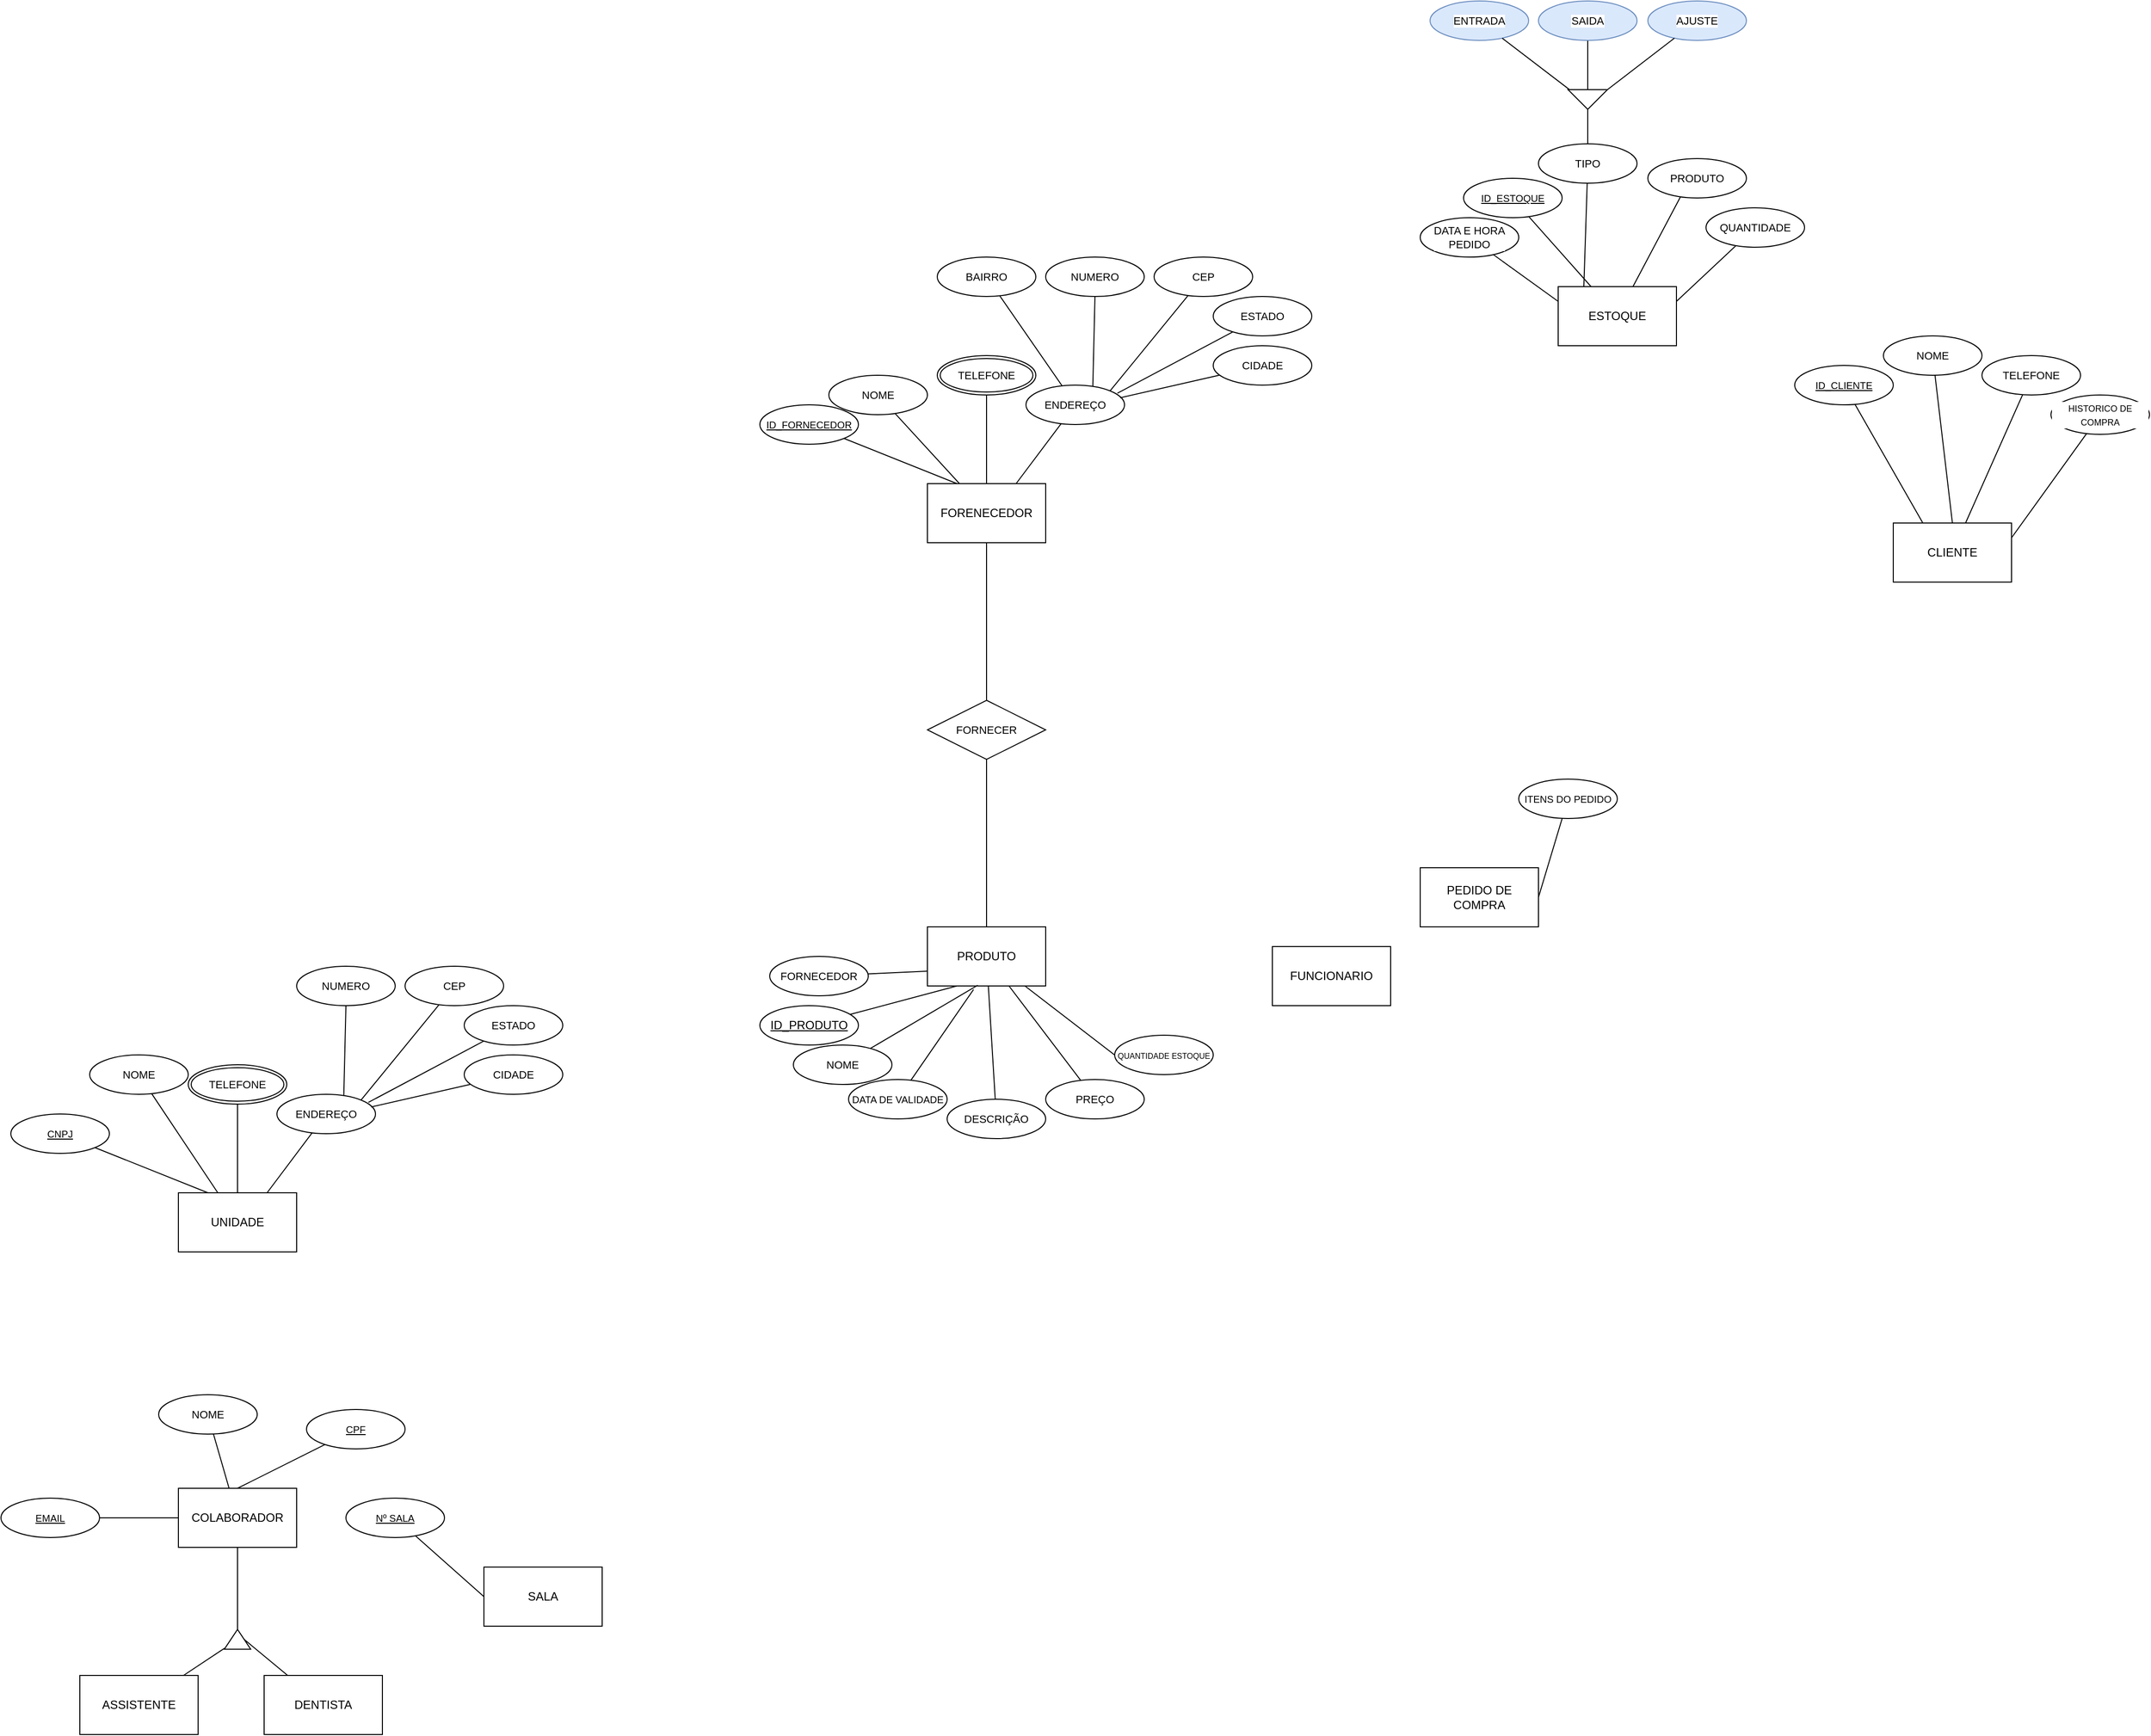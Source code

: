 <mxfile version="24.4.0" type="github">
  <diagram name="Página-1" id="sjnM--gIX61gZ9Nr2OTS">
    <mxGraphModel dx="4121" dy="2847" grid="1" gridSize="10" guides="1" tooltips="1" connect="1" arrows="1" fold="1" page="1" pageScale="1" pageWidth="827" pageHeight="1169" math="0" shadow="0">
      <root>
        <mxCell id="0" />
        <mxCell id="1" parent="0" />
        <mxCell id="F1vruIVf_fd0uhkr9uQT-68" style="edgeStyle=none;rounded=0;orthogonalLoop=1;jettySize=auto;html=1;entryX=0.5;entryY=1;entryDx=0;entryDy=0;strokeColor=default;align=center;verticalAlign=middle;fontFamily=Helvetica;fontSize=11;fontColor=default;labelBackgroundColor=default;endArrow=none;endFill=0;" edge="1" parent="1" source="8owuQO46JdRlv9yFXmdw-3" target="F1vruIVf_fd0uhkr9uQT-67">
          <mxGeometry relative="1" as="geometry" />
        </mxCell>
        <mxCell id="8owuQO46JdRlv9yFXmdw-2" value="FUNCIONARIO" style="rounded=0;whiteSpace=wrap;html=1;" parent="1" vertex="1">
          <mxGeometry x="490" y="130" width="120" height="60" as="geometry" />
        </mxCell>
        <mxCell id="8owuQO46JdRlv9yFXmdw-3" value="PRODUTO" style="rounded=0;whiteSpace=wrap;html=1;direction=east;" parent="1" vertex="1">
          <mxGeometry x="140" y="110" width="120" height="60" as="geometry" />
        </mxCell>
        <mxCell id="8owuQO46JdRlv9yFXmdw-4" value="FORENECEDOR" style="rounded=0;whiteSpace=wrap;html=1;" parent="1" vertex="1">
          <mxGeometry x="140" y="-340" width="120" height="60" as="geometry" />
        </mxCell>
        <mxCell id="8owuQO46JdRlv9yFXmdw-5" value="PEDIDO DE COMPRA" style="rounded=0;whiteSpace=wrap;html=1;" parent="1" vertex="1">
          <mxGeometry x="640" y="50" width="120" height="60" as="geometry" />
        </mxCell>
        <mxCell id="8owuQO46JdRlv9yFXmdw-6" value="CLIENTE" style="rounded=0;whiteSpace=wrap;html=1;" parent="1" vertex="1">
          <mxGeometry x="1120" y="-300" width="120" height="60" as="geometry" />
        </mxCell>
        <mxCell id="F1vruIVf_fd0uhkr9uQT-33" style="edgeStyle=none;rounded=0;orthogonalLoop=1;jettySize=auto;html=1;strokeColor=default;align=center;verticalAlign=middle;fontFamily=Helvetica;fontSize=11;fontColor=default;labelBackgroundColor=default;endArrow=none;endFill=0;entryX=0.659;entryY=0.963;entryDx=0;entryDy=0;entryPerimeter=0;" edge="1" parent="1" source="8owuQO46JdRlv9yFXmdw-7" target="F1vruIVf_fd0uhkr9uQT-34">
          <mxGeometry relative="1" as="geometry">
            <mxPoint x="680" y="-670" as="targetPoint" />
          </mxGeometry>
        </mxCell>
        <mxCell id="F1vruIVf_fd0uhkr9uQT-48" style="edgeStyle=none;rounded=0;orthogonalLoop=1;jettySize=auto;html=1;strokeColor=default;align=center;verticalAlign=middle;fontFamily=Helvetica;fontSize=11;fontColor=default;labelBackgroundColor=default;endArrow=none;endFill=0;entryX=0.33;entryY=0.974;entryDx=0;entryDy=0;entryPerimeter=0;" edge="1" parent="1" source="8owuQO46JdRlv9yFXmdw-7" target="F1vruIVf_fd0uhkr9uQT-50">
          <mxGeometry relative="1" as="geometry">
            <mxPoint x="900" y="-610" as="targetPoint" />
          </mxGeometry>
        </mxCell>
        <mxCell id="8owuQO46JdRlv9yFXmdw-7" value="ESTOQUE" style="rounded=0;whiteSpace=wrap;html=1;" parent="1" vertex="1">
          <mxGeometry x="780" y="-540" width="120" height="60" as="geometry" />
        </mxCell>
        <mxCell id="8owuQO46JdRlv9yFXmdw-9" style="rounded=0;orthogonalLoop=1;jettySize=auto;html=1;endArrow=none;endFill=0;entryX=0.25;entryY=1;entryDx=0;entryDy=0;" parent="1" source="8owuQO46JdRlv9yFXmdw-8" target="8owuQO46JdRlv9yFXmdw-3" edge="1">
          <mxGeometry relative="1" as="geometry">
            <mxPoint x="170" y="370" as="targetPoint" />
          </mxGeometry>
        </mxCell>
        <mxCell id="8owuQO46JdRlv9yFXmdw-8" value="ID_PRODUTO" style="ellipse;whiteSpace=wrap;html=1;align=center;fontStyle=4;direction=east;" parent="1" vertex="1">
          <mxGeometry x="-30" y="190" width="100" height="40" as="geometry" />
        </mxCell>
        <mxCell id="8owuQO46JdRlv9yFXmdw-11" style="edgeStyle=none;rounded=0;orthogonalLoop=1;jettySize=auto;html=1;strokeColor=default;align=center;verticalAlign=middle;fontFamily=Helvetica;fontSize=11;fontColor=default;labelBackgroundColor=default;endArrow=none;endFill=0;entryX=0.425;entryY=0.989;entryDx=0;entryDy=0;entryPerimeter=0;" parent="1" source="8owuQO46JdRlv9yFXmdw-10" target="8owuQO46JdRlv9yFXmdw-3" edge="1">
          <mxGeometry relative="1" as="geometry">
            <mxPoint x="190.04" y="370" as="targetPoint" />
          </mxGeometry>
        </mxCell>
        <mxCell id="8owuQO46JdRlv9yFXmdw-10" value="NOME" style="ellipse;whiteSpace=wrap;html=1;align=center;fontFamily=Helvetica;fontSize=11;fontColor=default;labelBackgroundColor=default;direction=east;" parent="1" vertex="1">
          <mxGeometry x="4" y="230" width="100" height="40" as="geometry" />
        </mxCell>
        <mxCell id="8owuQO46JdRlv9yFXmdw-13" style="edgeStyle=none;rounded=0;orthogonalLoop=1;jettySize=auto;html=1;strokeColor=default;align=center;verticalAlign=middle;fontFamily=Helvetica;fontSize=11;fontColor=default;labelBackgroundColor=default;endArrow=none;endFill=0;" parent="1" source="8owuQO46JdRlv9yFXmdw-12" target="8owuQO46JdRlv9yFXmdw-3" edge="1">
          <mxGeometry relative="1" as="geometry">
            <mxPoint x="207.5" y="370" as="targetPoint" />
          </mxGeometry>
        </mxCell>
        <mxCell id="8owuQO46JdRlv9yFXmdw-12" value="DESCRIÇÃO" style="ellipse;whiteSpace=wrap;html=1;align=center;fontFamily=Helvetica;fontSize=11;fontColor=default;labelBackgroundColor=default;direction=east;" parent="1" vertex="1">
          <mxGeometry x="160" y="285" width="100" height="40" as="geometry" />
        </mxCell>
        <mxCell id="8owuQO46JdRlv9yFXmdw-16" style="edgeStyle=none;rounded=0;orthogonalLoop=1;jettySize=auto;html=1;strokeColor=default;align=center;verticalAlign=middle;fontFamily=Helvetica;fontSize=11;fontColor=default;labelBackgroundColor=default;endArrow=none;endFill=0;" parent="1" source="8owuQO46JdRlv9yFXmdw-14" target="8owuQO46JdRlv9yFXmdw-3" edge="1">
          <mxGeometry relative="1" as="geometry">
            <mxPoint x="227.692" y="370" as="targetPoint" />
          </mxGeometry>
        </mxCell>
        <mxCell id="8owuQO46JdRlv9yFXmdw-14" value="PREÇO" style="ellipse;whiteSpace=wrap;html=1;align=center;fontFamily=Helvetica;fontSize=11;fontColor=default;labelBackgroundColor=default;direction=east;" parent="1" vertex="1">
          <mxGeometry x="260" y="265" width="100" height="40" as="geometry" />
        </mxCell>
        <mxCell id="8owuQO46JdRlv9yFXmdw-17" style="edgeStyle=none;rounded=0;orthogonalLoop=1;jettySize=auto;html=1;strokeColor=default;align=center;verticalAlign=middle;fontFamily=Helvetica;fontSize=11;fontColor=default;labelBackgroundColor=default;endArrow=none;endFill=0;exitX=0.187;exitY=0.864;exitDx=0;exitDy=0;exitPerimeter=0;" parent="1" source="8owuQO46JdRlv9yFXmdw-19" target="8owuQO46JdRlv9yFXmdw-3" edge="1">
          <mxGeometry relative="1" as="geometry">
            <mxPoint x="364.645" y="304.142" as="sourcePoint" />
            <mxPoint x="247.203" y="370" as="targetPoint" />
          </mxGeometry>
        </mxCell>
        <mxCell id="8owuQO46JdRlv9yFXmdw-19" value="&lt;font style=&quot;font-size: 8px;&quot;&gt;QUANTIDADE ESTOQUE&lt;/font&gt;" style="ellipse;whiteSpace=wrap;html=1;align=center;fontFamily=Helvetica;fontSize=11;fontColor=default;labelBackgroundColor=default;direction=east;" parent="1" vertex="1">
          <mxGeometry x="330" y="220" width="100" height="40" as="geometry" />
        </mxCell>
        <mxCell id="8owuQO46JdRlv9yFXmdw-22" style="edgeStyle=none;rounded=0;orthogonalLoop=1;jettySize=auto;html=1;strokeColor=default;align=center;verticalAlign=middle;fontFamily=Helvetica;fontSize=11;fontColor=default;labelBackgroundColor=default;endArrow=none;endFill=0;entryX=0;entryY=0.75;entryDx=0;entryDy=0;" parent="1" source="8owuQO46JdRlv9yFXmdw-21" target="8owuQO46JdRlv9yFXmdw-3" edge="1">
          <mxGeometry relative="1" as="geometry">
            <mxPoint x="147.08" y="369.88" as="targetPoint" />
          </mxGeometry>
        </mxCell>
        <mxCell id="8owuQO46JdRlv9yFXmdw-21" value="FORNECEDOR" style="ellipse;whiteSpace=wrap;html=1;align=center;fontFamily=Helvetica;fontSize=11;fontColor=default;labelBackgroundColor=default;direction=east;" parent="1" vertex="1">
          <mxGeometry x="-20" y="140" width="100" height="40" as="geometry" />
        </mxCell>
        <mxCell id="8owuQO46JdRlv9yFXmdw-24" style="edgeStyle=none;rounded=0;orthogonalLoop=1;jettySize=auto;html=1;strokeColor=default;align=center;verticalAlign=middle;fontFamily=Helvetica;fontSize=11;fontColor=default;labelBackgroundColor=default;endArrow=none;endFill=0;entryX=0.39;entryY=1.06;entryDx=0;entryDy=0;entryPerimeter=0;" parent="1" source="8owuQO46JdRlv9yFXmdw-23" target="8owuQO46JdRlv9yFXmdw-3" edge="1">
          <mxGeometry relative="1" as="geometry">
            <mxPoint x="200" y="170" as="targetPoint" />
          </mxGeometry>
        </mxCell>
        <mxCell id="8owuQO46JdRlv9yFXmdw-23" value="&lt;font style=&quot;font-size: 10px;&quot;&gt;DATA DE VALIDADE&lt;/font&gt;" style="ellipse;whiteSpace=wrap;html=1;align=center;fontFamily=Helvetica;fontSize=11;fontColor=default;labelBackgroundColor=default;direction=east;" parent="1" vertex="1">
          <mxGeometry x="60" y="265" width="100" height="40" as="geometry" />
        </mxCell>
        <mxCell id="8owuQO46JdRlv9yFXmdw-26" style="edgeStyle=none;rounded=0;orthogonalLoop=1;jettySize=auto;html=1;entryX=0.25;entryY=0;entryDx=0;entryDy=0;strokeColor=default;align=center;verticalAlign=middle;fontFamily=Helvetica;fontSize=11;fontColor=default;labelBackgroundColor=default;endArrow=none;endFill=0;" parent="1" source="8owuQO46JdRlv9yFXmdw-25" target="8owuQO46JdRlv9yFXmdw-4" edge="1">
          <mxGeometry relative="1" as="geometry" />
        </mxCell>
        <mxCell id="8owuQO46JdRlv9yFXmdw-25" value="&lt;font style=&quot;font-size: 10px;&quot;&gt;ID_FORNECEDOR&lt;/font&gt;" style="ellipse;whiteSpace=wrap;html=1;align=center;fontStyle=4;" parent="1" vertex="1">
          <mxGeometry x="-30" y="-420" width="100" height="40" as="geometry" />
        </mxCell>
        <mxCell id="8owuQO46JdRlv9yFXmdw-29" style="edgeStyle=none;rounded=0;orthogonalLoop=1;jettySize=auto;html=1;strokeColor=default;align=center;verticalAlign=middle;fontFamily=Helvetica;fontSize=11;fontColor=default;labelBackgroundColor=default;endArrow=none;endFill=0;" parent="1" source="8owuQO46JdRlv9yFXmdw-27" target="8owuQO46JdRlv9yFXmdw-4" edge="1">
          <mxGeometry relative="1" as="geometry" />
        </mxCell>
        <mxCell id="8owuQO46JdRlv9yFXmdw-27" value="NOME" style="ellipse;whiteSpace=wrap;html=1;align=center;fontFamily=Helvetica;fontSize=11;fontColor=default;labelBackgroundColor=default;" parent="1" vertex="1">
          <mxGeometry x="40" y="-450" width="100" height="40" as="geometry" />
        </mxCell>
        <mxCell id="8owuQO46JdRlv9yFXmdw-30" style="edgeStyle=none;rounded=0;orthogonalLoop=1;jettySize=auto;html=1;strokeColor=default;align=center;verticalAlign=middle;fontFamily=Helvetica;fontSize=11;fontColor=default;labelBackgroundColor=default;endArrow=none;endFill=0;" parent="1" source="8owuQO46JdRlv9yFXmdw-28" target="8owuQO46JdRlv9yFXmdw-4" edge="1">
          <mxGeometry relative="1" as="geometry" />
        </mxCell>
        <mxCell id="8owuQO46JdRlv9yFXmdw-28" value="TELEFONE" style="ellipse;shape=doubleEllipse;margin=3;whiteSpace=wrap;html=1;align=center;fontFamily=Helvetica;fontSize=11;fontColor=default;labelBackgroundColor=default;" parent="1" vertex="1">
          <mxGeometry x="150" y="-470" width="100" height="40" as="geometry" />
        </mxCell>
        <mxCell id="8owuQO46JdRlv9yFXmdw-32" style="edgeStyle=none;rounded=0;orthogonalLoop=1;jettySize=auto;html=1;entryX=0.75;entryY=0;entryDx=0;entryDy=0;strokeColor=default;align=center;verticalAlign=middle;fontFamily=Helvetica;fontSize=11;fontColor=default;labelBackgroundColor=default;endArrow=none;endFill=0;" parent="1" source="8owuQO46JdRlv9yFXmdw-31" target="8owuQO46JdRlv9yFXmdw-4" edge="1">
          <mxGeometry relative="1" as="geometry" />
        </mxCell>
        <mxCell id="8owuQO46JdRlv9yFXmdw-33" style="edgeStyle=none;rounded=0;orthogonalLoop=1;jettySize=auto;html=1;strokeColor=default;align=center;verticalAlign=middle;fontFamily=Helvetica;fontSize=11;fontColor=default;labelBackgroundColor=default;endArrow=none;endFill=0;entryX=0.5;entryY=1;entryDx=0;entryDy=0;exitX=0.678;exitY=0.066;exitDx=0;exitDy=0;exitPerimeter=0;" parent="1" source="8owuQO46JdRlv9yFXmdw-31" target="8owuQO46JdRlv9yFXmdw-34" edge="1">
          <mxGeometry relative="1" as="geometry">
            <mxPoint x="310" y="-520" as="targetPoint" />
          </mxGeometry>
        </mxCell>
        <mxCell id="8owuQO46JdRlv9yFXmdw-31" value="ENDEREÇO" style="ellipse;whiteSpace=wrap;html=1;align=center;fontFamily=Helvetica;fontSize=11;fontColor=default;labelBackgroundColor=default;" parent="1" vertex="1">
          <mxGeometry x="240" y="-440" width="100" height="40" as="geometry" />
        </mxCell>
        <mxCell id="8owuQO46JdRlv9yFXmdw-34" value="NUMERO" style="ellipse;whiteSpace=wrap;html=1;align=center;fontFamily=Helvetica;fontSize=11;fontColor=default;labelBackgroundColor=default;" parent="1" vertex="1">
          <mxGeometry x="260" y="-570" width="100" height="40" as="geometry" />
        </mxCell>
        <mxCell id="8owuQO46JdRlv9yFXmdw-36" style="edgeStyle=none;rounded=0;orthogonalLoop=1;jettySize=auto;html=1;entryX=1;entryY=0;entryDx=0;entryDy=0;strokeColor=default;align=center;verticalAlign=middle;fontFamily=Helvetica;fontSize=11;fontColor=default;labelBackgroundColor=default;endArrow=none;endFill=0;" parent="1" source="8owuQO46JdRlv9yFXmdw-35" target="8owuQO46JdRlv9yFXmdw-31" edge="1">
          <mxGeometry relative="1" as="geometry" />
        </mxCell>
        <mxCell id="8owuQO46JdRlv9yFXmdw-35" value="CEP" style="ellipse;whiteSpace=wrap;html=1;align=center;fontFamily=Helvetica;fontSize=11;fontColor=default;labelBackgroundColor=default;" parent="1" vertex="1">
          <mxGeometry x="370" y="-570" width="100" height="40" as="geometry" />
        </mxCell>
        <mxCell id="8owuQO46JdRlv9yFXmdw-37" value="ESTADO" style="ellipse;whiteSpace=wrap;html=1;align=center;fontFamily=Helvetica;fontSize=11;fontColor=default;labelBackgroundColor=default;" parent="1" vertex="1">
          <mxGeometry x="430" y="-530" width="100" height="40" as="geometry" />
        </mxCell>
        <mxCell id="8owuQO46JdRlv9yFXmdw-38" value="CIDADE" style="ellipse;whiteSpace=wrap;html=1;align=center;fontFamily=Helvetica;fontSize=11;fontColor=default;labelBackgroundColor=default;" parent="1" vertex="1">
          <mxGeometry x="430" y="-480" width="100" height="40" as="geometry" />
        </mxCell>
        <mxCell id="8owuQO46JdRlv9yFXmdw-39" style="edgeStyle=none;rounded=0;orthogonalLoop=1;jettySize=auto;html=1;entryX=0.956;entryY=0.321;entryDx=0;entryDy=0;entryPerimeter=0;strokeColor=default;align=center;verticalAlign=middle;fontFamily=Helvetica;fontSize=11;fontColor=default;labelBackgroundColor=default;endArrow=none;endFill=0;" parent="1" source="8owuQO46JdRlv9yFXmdw-38" target="8owuQO46JdRlv9yFXmdw-31" edge="1">
          <mxGeometry relative="1" as="geometry" />
        </mxCell>
        <mxCell id="8owuQO46JdRlv9yFXmdw-40" style="edgeStyle=none;rounded=0;orthogonalLoop=1;jettySize=auto;html=1;entryX=0.928;entryY=0.205;entryDx=0;entryDy=0;entryPerimeter=0;strokeColor=default;align=center;verticalAlign=middle;fontFamily=Helvetica;fontSize=11;fontColor=default;labelBackgroundColor=default;endArrow=none;endFill=0;" parent="1" source="8owuQO46JdRlv9yFXmdw-37" target="8owuQO46JdRlv9yFXmdw-31" edge="1">
          <mxGeometry relative="1" as="geometry" />
        </mxCell>
        <mxCell id="F1vruIVf_fd0uhkr9uQT-72" style="edgeStyle=none;rounded=0;orthogonalLoop=1;jettySize=auto;html=1;strokeColor=default;align=center;verticalAlign=middle;fontFamily=Helvetica;fontSize=11;fontColor=default;labelBackgroundColor=default;endArrow=none;endFill=0;" edge="1" parent="1" source="8owuQO46JdRlv9yFXmdw-41" target="8owuQO46JdRlv9yFXmdw-31">
          <mxGeometry relative="1" as="geometry" />
        </mxCell>
        <mxCell id="8owuQO46JdRlv9yFXmdw-41" value="BAIRRO" style="ellipse;whiteSpace=wrap;html=1;align=center;fontFamily=Helvetica;fontSize=11;fontColor=default;labelBackgroundColor=default;" parent="1" vertex="1">
          <mxGeometry x="150" y="-570" width="100" height="40" as="geometry" />
        </mxCell>
        <mxCell id="3QUPYxiof6qL5VCBH--U-45" style="edgeStyle=none;rounded=0;orthogonalLoop=1;jettySize=auto;html=1;entryX=1;entryY=0.5;entryDx=0;entryDy=0;strokeColor=default;align=center;verticalAlign=middle;fontFamily=Helvetica;fontSize=11;fontColor=default;labelBackgroundColor=default;endArrow=none;endFill=0;" edge="1" parent="1" source="stdZAMXeohNEDubxUgeH-2" target="3QUPYxiof6qL5VCBH--U-41">
          <mxGeometry relative="1" as="geometry" />
        </mxCell>
        <mxCell id="stdZAMXeohNEDubxUgeH-2" value="COLABORADOR" style="rounded=0;whiteSpace=wrap;html=1;" vertex="1" parent="1">
          <mxGeometry x="-620" y="680" width="120" height="60" as="geometry" />
        </mxCell>
        <mxCell id="stdZAMXeohNEDubxUgeH-3" value="SALA" style="rounded=0;whiteSpace=wrap;html=1;" vertex="1" parent="1">
          <mxGeometry x="-310" y="760" width="120" height="60" as="geometry" />
        </mxCell>
        <mxCell id="3QUPYxiof6qL5VCBH--U-23" value="UNIDADE" style="rounded=0;whiteSpace=wrap;html=1;" vertex="1" parent="1">
          <mxGeometry x="-620" y="380" width="120" height="60" as="geometry" />
        </mxCell>
        <mxCell id="3QUPYxiof6qL5VCBH--U-24" style="edgeStyle=none;rounded=0;orthogonalLoop=1;jettySize=auto;html=1;entryX=0.25;entryY=0;entryDx=0;entryDy=0;strokeColor=default;align=center;verticalAlign=middle;fontFamily=Helvetica;fontSize=11;fontColor=default;labelBackgroundColor=default;endArrow=none;endFill=0;" edge="1" parent="1" source="3QUPYxiof6qL5VCBH--U-25" target="3QUPYxiof6qL5VCBH--U-23">
          <mxGeometry relative="1" as="geometry" />
        </mxCell>
        <mxCell id="3QUPYxiof6qL5VCBH--U-25" value="&lt;span style=&quot;font-size: 10px;&quot;&gt;CNPJ&lt;/span&gt;" style="ellipse;whiteSpace=wrap;html=1;align=center;fontStyle=4;" vertex="1" parent="1">
          <mxGeometry x="-790" y="300" width="100" height="40" as="geometry" />
        </mxCell>
        <mxCell id="3QUPYxiof6qL5VCBH--U-26" style="edgeStyle=none;rounded=0;orthogonalLoop=1;jettySize=auto;html=1;strokeColor=default;align=center;verticalAlign=middle;fontFamily=Helvetica;fontSize=11;fontColor=default;labelBackgroundColor=default;endArrow=none;endFill=0;" edge="1" parent="1" source="3QUPYxiof6qL5VCBH--U-27" target="3QUPYxiof6qL5VCBH--U-23">
          <mxGeometry relative="1" as="geometry" />
        </mxCell>
        <mxCell id="3QUPYxiof6qL5VCBH--U-27" value="NOME" style="ellipse;whiteSpace=wrap;html=1;align=center;fontFamily=Helvetica;fontSize=11;fontColor=default;labelBackgroundColor=default;" vertex="1" parent="1">
          <mxGeometry x="-710" y="240" width="100" height="40" as="geometry" />
        </mxCell>
        <mxCell id="3QUPYxiof6qL5VCBH--U-28" style="edgeStyle=none;rounded=0;orthogonalLoop=1;jettySize=auto;html=1;strokeColor=default;align=center;verticalAlign=middle;fontFamily=Helvetica;fontSize=11;fontColor=default;labelBackgroundColor=default;endArrow=none;endFill=0;" edge="1" parent="1" source="3QUPYxiof6qL5VCBH--U-29" target="3QUPYxiof6qL5VCBH--U-23">
          <mxGeometry relative="1" as="geometry" />
        </mxCell>
        <mxCell id="3QUPYxiof6qL5VCBH--U-29" value="TELEFONE" style="ellipse;shape=doubleEllipse;margin=3;whiteSpace=wrap;html=1;align=center;fontFamily=Helvetica;fontSize=11;fontColor=default;labelBackgroundColor=default;" vertex="1" parent="1">
          <mxGeometry x="-610" y="250" width="100" height="40" as="geometry" />
        </mxCell>
        <mxCell id="3QUPYxiof6qL5VCBH--U-30" style="edgeStyle=none;rounded=0;orthogonalLoop=1;jettySize=auto;html=1;entryX=0.75;entryY=0;entryDx=0;entryDy=0;strokeColor=default;align=center;verticalAlign=middle;fontFamily=Helvetica;fontSize=11;fontColor=default;labelBackgroundColor=default;endArrow=none;endFill=0;" edge="1" parent="1" source="3QUPYxiof6qL5VCBH--U-32" target="3QUPYxiof6qL5VCBH--U-23">
          <mxGeometry relative="1" as="geometry" />
        </mxCell>
        <mxCell id="3QUPYxiof6qL5VCBH--U-31" style="edgeStyle=none;rounded=0;orthogonalLoop=1;jettySize=auto;html=1;strokeColor=default;align=center;verticalAlign=middle;fontFamily=Helvetica;fontSize=11;fontColor=default;labelBackgroundColor=default;endArrow=none;endFill=0;entryX=0.5;entryY=1;entryDx=0;entryDy=0;exitX=0.678;exitY=0.066;exitDx=0;exitDy=0;exitPerimeter=0;" edge="1" parent="1" source="3QUPYxiof6qL5VCBH--U-32" target="3QUPYxiof6qL5VCBH--U-33">
          <mxGeometry relative="1" as="geometry">
            <mxPoint x="-450" y="200" as="targetPoint" />
          </mxGeometry>
        </mxCell>
        <mxCell id="3QUPYxiof6qL5VCBH--U-32" value="ENDEREÇO" style="ellipse;whiteSpace=wrap;html=1;align=center;fontFamily=Helvetica;fontSize=11;fontColor=default;labelBackgroundColor=default;" vertex="1" parent="1">
          <mxGeometry x="-520" y="280" width="100" height="40" as="geometry" />
        </mxCell>
        <mxCell id="3QUPYxiof6qL5VCBH--U-33" value="NUMERO" style="ellipse;whiteSpace=wrap;html=1;align=center;fontFamily=Helvetica;fontSize=11;fontColor=default;labelBackgroundColor=default;" vertex="1" parent="1">
          <mxGeometry x="-500" y="150" width="100" height="40" as="geometry" />
        </mxCell>
        <mxCell id="3QUPYxiof6qL5VCBH--U-34" style="edgeStyle=none;rounded=0;orthogonalLoop=1;jettySize=auto;html=1;entryX=1;entryY=0;entryDx=0;entryDy=0;strokeColor=default;align=center;verticalAlign=middle;fontFamily=Helvetica;fontSize=11;fontColor=default;labelBackgroundColor=default;endArrow=none;endFill=0;" edge="1" parent="1" source="3QUPYxiof6qL5VCBH--U-35" target="3QUPYxiof6qL5VCBH--U-32">
          <mxGeometry relative="1" as="geometry" />
        </mxCell>
        <mxCell id="3QUPYxiof6qL5VCBH--U-35" value="CEP" style="ellipse;whiteSpace=wrap;html=1;align=center;fontFamily=Helvetica;fontSize=11;fontColor=default;labelBackgroundColor=default;" vertex="1" parent="1">
          <mxGeometry x="-390" y="150" width="100" height="40" as="geometry" />
        </mxCell>
        <mxCell id="3QUPYxiof6qL5VCBH--U-36" value="ESTADO" style="ellipse;whiteSpace=wrap;html=1;align=center;fontFamily=Helvetica;fontSize=11;fontColor=default;labelBackgroundColor=default;" vertex="1" parent="1">
          <mxGeometry x="-330" y="190" width="100" height="40" as="geometry" />
        </mxCell>
        <mxCell id="3QUPYxiof6qL5VCBH--U-37" value="CIDADE" style="ellipse;whiteSpace=wrap;html=1;align=center;fontFamily=Helvetica;fontSize=11;fontColor=default;labelBackgroundColor=default;" vertex="1" parent="1">
          <mxGeometry x="-330" y="240" width="100" height="40" as="geometry" />
        </mxCell>
        <mxCell id="3QUPYxiof6qL5VCBH--U-38" style="edgeStyle=none;rounded=0;orthogonalLoop=1;jettySize=auto;html=1;entryX=0.956;entryY=0.321;entryDx=0;entryDy=0;entryPerimeter=0;strokeColor=default;align=center;verticalAlign=middle;fontFamily=Helvetica;fontSize=11;fontColor=default;labelBackgroundColor=default;endArrow=none;endFill=0;" edge="1" parent="1" source="3QUPYxiof6qL5VCBH--U-37" target="3QUPYxiof6qL5VCBH--U-32">
          <mxGeometry relative="1" as="geometry" />
        </mxCell>
        <mxCell id="3QUPYxiof6qL5VCBH--U-39" style="edgeStyle=none;rounded=0;orthogonalLoop=1;jettySize=auto;html=1;entryX=0.928;entryY=0.205;entryDx=0;entryDy=0;entryPerimeter=0;strokeColor=default;align=center;verticalAlign=middle;fontFamily=Helvetica;fontSize=11;fontColor=default;labelBackgroundColor=default;endArrow=none;endFill=0;" edge="1" parent="1" source="3QUPYxiof6qL5VCBH--U-36" target="3QUPYxiof6qL5VCBH--U-32">
          <mxGeometry relative="1" as="geometry" />
        </mxCell>
        <mxCell id="3QUPYxiof6qL5VCBH--U-41" value="" style="triangle;whiteSpace=wrap;html=1;fontFamily=Helvetica;fontSize=11;fontColor=default;labelBackgroundColor=default;rotation=-90;" vertex="1" parent="1">
          <mxGeometry x="-570" y="820" width="20" height="26.67" as="geometry" />
        </mxCell>
        <mxCell id="3QUPYxiof6qL5VCBH--U-47" style="edgeStyle=none;rounded=0;orthogonalLoop=1;jettySize=auto;html=1;entryX=0.044;entryY=0.004;entryDx=0;entryDy=0;strokeColor=default;align=center;verticalAlign=middle;fontFamily=Helvetica;fontSize=11;fontColor=default;labelBackgroundColor=default;endArrow=none;endFill=0;entryPerimeter=0;" edge="1" parent="1" source="3QUPYxiof6qL5VCBH--U-43" target="3QUPYxiof6qL5VCBH--U-41">
          <mxGeometry relative="1" as="geometry" />
        </mxCell>
        <mxCell id="3QUPYxiof6qL5VCBH--U-43" value="ASSISTENTE" style="rounded=0;whiteSpace=wrap;html=1;" vertex="1" parent="1">
          <mxGeometry x="-720" y="870" width="120" height="60" as="geometry" />
        </mxCell>
        <mxCell id="F1vruIVf_fd0uhkr9uQT-32" style="edgeStyle=none;rounded=0;orthogonalLoop=1;jettySize=auto;html=1;entryX=1;entryY=0.5;entryDx=0;entryDy=0;strokeColor=default;align=center;verticalAlign=middle;fontFamily=Helvetica;fontSize=11;fontColor=default;labelBackgroundColor=default;endArrow=none;endFill=0;" edge="1" parent="1" source="F1vruIVf_fd0uhkr9uQT-31" target="8owuQO46JdRlv9yFXmdw-5">
          <mxGeometry relative="1" as="geometry" />
        </mxCell>
        <mxCell id="3QUPYxiof6qL5VCBH--U-46" style="edgeStyle=none;rounded=0;orthogonalLoop=1;jettySize=auto;html=1;entryX=0.5;entryY=1;entryDx=0;entryDy=0;strokeColor=default;align=center;verticalAlign=middle;fontFamily=Helvetica;fontSize=11;fontColor=default;labelBackgroundColor=default;endArrow=none;endFill=0;" edge="1" parent="1" source="3QUPYxiof6qL5VCBH--U-44" target="3QUPYxiof6qL5VCBH--U-41">
          <mxGeometry relative="1" as="geometry" />
        </mxCell>
        <mxCell id="F1vruIVf_fd0uhkr9uQT-31" value="&lt;font style=&quot;font-size: 10px;&quot;&gt;ITENS DO PEDIDO&lt;/font&gt;" style="ellipse;whiteSpace=wrap;html=1;align=center;fontFamily=Helvetica;fontSize=11;fontColor=default;labelBackgroundColor=default;" vertex="1" parent="1">
          <mxGeometry x="740" y="-40" width="100" height="40" as="geometry" />
        </mxCell>
        <mxCell id="3QUPYxiof6qL5VCBH--U-44" value="DENTISTA" style="rounded=0;whiteSpace=wrap;html=1;" vertex="1" parent="1">
          <mxGeometry x="-533" y="870" width="120" height="60" as="geometry" />
        </mxCell>
        <mxCell id="F1vruIVf_fd0uhkr9uQT-34" value="&lt;font style=&quot;font-size: 10px;&quot;&gt;ID_ESTOQUE&lt;/font&gt;" style="ellipse;whiteSpace=wrap;html=1;align=center;fontStyle=4;" vertex="1" parent="1">
          <mxGeometry x="684" y="-650" width="100" height="40" as="geometry" />
        </mxCell>
        <mxCell id="3QUPYxiof6qL5VCBH--U-49" style="edgeStyle=none;rounded=0;orthogonalLoop=1;jettySize=auto;html=1;entryX=0.5;entryY=0;entryDx=0;entryDy=0;strokeColor=default;align=center;verticalAlign=middle;fontFamily=Helvetica;fontSize=11;fontColor=default;labelBackgroundColor=default;endArrow=none;endFill=0;" edge="1" parent="1" source="3QUPYxiof6qL5VCBH--U-48" target="stdZAMXeohNEDubxUgeH-2">
          <mxGeometry relative="1" as="geometry" />
        </mxCell>
        <mxCell id="F1vruIVf_fd0uhkr9uQT-36" style="edgeStyle=none;rounded=0;orthogonalLoop=1;jettySize=auto;html=1;strokeColor=default;align=center;verticalAlign=middle;fontFamily=Helvetica;fontSize=11;fontColor=default;labelBackgroundColor=default;endArrow=none;endFill=0;entryX=1;entryY=0.5;entryDx=0;entryDy=0;" edge="1" parent="1" source="F1vruIVf_fd0uhkr9uQT-37" target="F1vruIVf_fd0uhkr9uQT-38">
          <mxGeometry relative="1" as="geometry">
            <mxPoint x="810.5" y="-760" as="targetPoint" />
          </mxGeometry>
        </mxCell>
        <mxCell id="3QUPYxiof6qL5VCBH--U-48" value="&lt;span style=&quot;font-size: 10px;&quot;&gt;CPF&lt;/span&gt;" style="ellipse;whiteSpace=wrap;html=1;align=center;fontStyle=4;" vertex="1" parent="1">
          <mxGeometry x="-490" y="600" width="100" height="40" as="geometry" />
        </mxCell>
        <mxCell id="F1vruIVf_fd0uhkr9uQT-47" style="edgeStyle=none;rounded=0;orthogonalLoop=1;jettySize=auto;html=1;strokeColor=default;align=center;verticalAlign=middle;fontFamily=Helvetica;fontSize=11;fontColor=default;labelBackgroundColor=default;endArrow=none;endFill=0;entryX=0.217;entryY=-0.005;entryDx=0;entryDy=0;entryPerimeter=0;" edge="1" parent="1" source="F1vruIVf_fd0uhkr9uQT-37" target="8owuQO46JdRlv9yFXmdw-7">
          <mxGeometry relative="1" as="geometry">
            <mxPoint x="810" y="-580" as="targetPoint" />
          </mxGeometry>
        </mxCell>
        <mxCell id="3QUPYxiof6qL5VCBH--U-51" style="edgeStyle=none;rounded=0;orthogonalLoop=1;jettySize=auto;html=1;entryX=0;entryY=0.5;entryDx=0;entryDy=0;strokeColor=default;align=center;verticalAlign=middle;fontFamily=Helvetica;fontSize=11;fontColor=default;labelBackgroundColor=default;endArrow=none;endFill=0;" edge="1" parent="1" source="3QUPYxiof6qL5VCBH--U-50" target="stdZAMXeohNEDubxUgeH-2">
          <mxGeometry relative="1" as="geometry" />
        </mxCell>
        <mxCell id="F1vruIVf_fd0uhkr9uQT-37" value="TIPO" style="ellipse;whiteSpace=wrap;html=1;align=center;fontFamily=Helvetica;fontSize=11;fontColor=default;labelBackgroundColor=default;" vertex="1" parent="1">
          <mxGeometry x="760" y="-685" width="100" height="40" as="geometry" />
        </mxCell>
        <mxCell id="3QUPYxiof6qL5VCBH--U-50" value="&lt;span style=&quot;font-size: 10px;&quot;&gt;EMAIL&lt;/span&gt;" style="ellipse;whiteSpace=wrap;html=1;align=center;fontStyle=4;" vertex="1" parent="1">
          <mxGeometry x="-800" y="690" width="100" height="40" as="geometry" />
        </mxCell>
        <mxCell id="F1vruIVf_fd0uhkr9uQT-38" value="" style="triangle;whiteSpace=wrap;html=1;fontFamily=Helvetica;fontSize=11;fontColor=default;labelBackgroundColor=default;rotation=90;" vertex="1" parent="1">
          <mxGeometry x="800" y="-750" width="20" height="40" as="geometry" />
        </mxCell>
        <mxCell id="3QUPYxiof6qL5VCBH--U-53" value="NOME" style="ellipse;whiteSpace=wrap;html=1;align=center;fontFamily=Helvetica;fontSize=11;fontColor=default;labelBackgroundColor=default;" vertex="1" parent="1">
          <mxGeometry x="-640" y="585" width="100" height="40" as="geometry" />
        </mxCell>
        <mxCell id="F1vruIVf_fd0uhkr9uQT-39" value="ENTRADA" style="ellipse;whiteSpace=wrap;html=1;align=center;fontFamily=Helvetica;fontSize=11;labelBackgroundColor=default;fillColor=#dae8fc;strokeColor=#6c8ebf;" vertex="1" parent="1">
          <mxGeometry x="650" y="-830" width="100" height="40" as="geometry" />
        </mxCell>
        <mxCell id="3QUPYxiof6qL5VCBH--U-54" style="edgeStyle=none;rounded=0;orthogonalLoop=1;jettySize=auto;html=1;strokeColor=default;align=center;verticalAlign=middle;fontFamily=Helvetica;fontSize=11;fontColor=default;labelBackgroundColor=default;endArrow=none;endFill=0;" edge="1" parent="1" source="3QUPYxiof6qL5VCBH--U-53" target="stdZAMXeohNEDubxUgeH-2">
          <mxGeometry relative="1" as="geometry" />
        </mxCell>
        <mxCell id="F1vruIVf_fd0uhkr9uQT-40" style="edgeStyle=none;rounded=0;orthogonalLoop=1;jettySize=auto;html=1;entryX=0;entryY=0.5;entryDx=0;entryDy=0;strokeColor=default;align=center;verticalAlign=middle;fontFamily=Helvetica;fontSize=11;fontColor=default;labelBackgroundColor=default;endArrow=none;endFill=0;" edge="1" parent="1" source="F1vruIVf_fd0uhkr9uQT-41" target="F1vruIVf_fd0uhkr9uQT-38">
          <mxGeometry relative="1" as="geometry" />
        </mxCell>
        <mxCell id="3QUPYxiof6qL5VCBH--U-57" style="edgeStyle=none;rounded=0;orthogonalLoop=1;jettySize=auto;html=1;entryX=0;entryY=0.5;entryDx=0;entryDy=0;strokeColor=default;align=center;verticalAlign=middle;fontFamily=Helvetica;fontSize=11;fontColor=default;labelBackgroundColor=default;endArrow=none;endFill=0;" edge="1" parent="1" source="3QUPYxiof6qL5VCBH--U-56" target="stdZAMXeohNEDubxUgeH-3">
          <mxGeometry relative="1" as="geometry" />
        </mxCell>
        <mxCell id="F1vruIVf_fd0uhkr9uQT-41" value="SAIDA" style="ellipse;whiteSpace=wrap;html=1;align=center;fontFamily=Helvetica;fontSize=11;labelBackgroundColor=default;fillColor=#dae8fc;strokeColor=#6c8ebf;" vertex="1" parent="1">
          <mxGeometry x="760" y="-830" width="100" height="40" as="geometry" />
        </mxCell>
        <mxCell id="3QUPYxiof6qL5VCBH--U-56" value="&lt;span style=&quot;font-size: 10px;&quot;&gt;Nº SALA&lt;/span&gt;" style="ellipse;whiteSpace=wrap;html=1;align=center;fontStyle=4;" vertex="1" parent="1">
          <mxGeometry x="-450" y="690" width="100" height="40" as="geometry" />
        </mxCell>
        <mxCell id="F1vruIVf_fd0uhkr9uQT-42" value="AJUSTE" style="ellipse;whiteSpace=wrap;html=1;align=center;fontFamily=Helvetica;fontSize=11;labelBackgroundColor=default;fillColor=#dae8fc;strokeColor=#6c8ebf;" vertex="1" parent="1">
          <mxGeometry x="871" y="-830" width="100" height="40" as="geometry" />
        </mxCell>
        <mxCell id="F1vruIVf_fd0uhkr9uQT-43" style="edgeStyle=none;rounded=0;orthogonalLoop=1;jettySize=auto;html=1;entryX=-0.016;entryY=0.973;entryDx=0;entryDy=0;entryPerimeter=0;strokeColor=default;align=center;verticalAlign=middle;fontFamily=Helvetica;fontSize=11;fontColor=default;labelBackgroundColor=default;endArrow=none;endFill=0;" edge="1" parent="1" source="F1vruIVf_fd0uhkr9uQT-39" target="F1vruIVf_fd0uhkr9uQT-38">
          <mxGeometry relative="1" as="geometry" />
        </mxCell>
        <mxCell id="F1vruIVf_fd0uhkr9uQT-44" style="edgeStyle=none;rounded=0;orthogonalLoop=1;jettySize=auto;html=1;entryX=0;entryY=0;entryDx=0;entryDy=0;entryPerimeter=0;strokeColor=default;align=center;verticalAlign=middle;fontFamily=Helvetica;fontSize=11;fontColor=default;labelBackgroundColor=default;endArrow=none;endFill=0;" edge="1" parent="1" source="F1vruIVf_fd0uhkr9uQT-42" target="F1vruIVf_fd0uhkr9uQT-38">
          <mxGeometry relative="1" as="geometry" />
        </mxCell>
        <mxCell id="F1vruIVf_fd0uhkr9uQT-50" value="PRODUTO" style="ellipse;whiteSpace=wrap;html=1;align=center;fontFamily=Helvetica;fontSize=11;fontColor=default;labelBackgroundColor=default;" vertex="1" parent="1">
          <mxGeometry x="871" y="-670" width="100" height="40" as="geometry" />
        </mxCell>
        <mxCell id="F1vruIVf_fd0uhkr9uQT-52" style="edgeStyle=none;rounded=0;orthogonalLoop=1;jettySize=auto;html=1;entryX=1;entryY=0.25;entryDx=0;entryDy=0;strokeColor=default;align=center;verticalAlign=middle;fontFamily=Helvetica;fontSize=11;fontColor=default;labelBackgroundColor=default;endArrow=none;endFill=0;" edge="1" parent="1" source="F1vruIVf_fd0uhkr9uQT-51" target="8owuQO46JdRlv9yFXmdw-7">
          <mxGeometry relative="1" as="geometry" />
        </mxCell>
        <mxCell id="F1vruIVf_fd0uhkr9uQT-51" value="QUANTIDADE" style="ellipse;whiteSpace=wrap;html=1;align=center;fontFamily=Helvetica;fontSize=11;fontColor=default;labelBackgroundColor=default;" vertex="1" parent="1">
          <mxGeometry x="930" y="-620" width="100" height="40" as="geometry" />
        </mxCell>
        <mxCell id="F1vruIVf_fd0uhkr9uQT-56" style="edgeStyle=none;rounded=0;orthogonalLoop=1;jettySize=auto;html=1;entryX=0;entryY=0.25;entryDx=0;entryDy=0;strokeColor=default;align=center;verticalAlign=middle;fontFamily=Helvetica;fontSize=11;fontColor=default;labelBackgroundColor=default;endArrow=none;endFill=0;" edge="1" parent="1" source="F1vruIVf_fd0uhkr9uQT-55" target="8owuQO46JdRlv9yFXmdw-7">
          <mxGeometry relative="1" as="geometry" />
        </mxCell>
        <mxCell id="F1vruIVf_fd0uhkr9uQT-55" value="DATA E HORA&lt;div&gt;PEDIDO&lt;/div&gt;" style="ellipse;whiteSpace=wrap;html=1;align=center;fontFamily=Helvetica;fontSize=11;fontColor=default;labelBackgroundColor=default;" vertex="1" parent="1">
          <mxGeometry x="640" y="-610" width="100" height="40" as="geometry" />
        </mxCell>
        <mxCell id="F1vruIVf_fd0uhkr9uQT-58" style="edgeStyle=none;rounded=0;orthogonalLoop=1;jettySize=auto;html=1;entryX=0.25;entryY=0;entryDx=0;entryDy=0;strokeColor=default;align=center;verticalAlign=middle;fontFamily=Helvetica;fontSize=11;fontColor=default;labelBackgroundColor=default;endArrow=none;endFill=0;" edge="1" parent="1" source="F1vruIVf_fd0uhkr9uQT-57" target="8owuQO46JdRlv9yFXmdw-6">
          <mxGeometry relative="1" as="geometry" />
        </mxCell>
        <mxCell id="F1vruIVf_fd0uhkr9uQT-57" value="&lt;font style=&quot;font-size: 10px;&quot;&gt;ID_CLIENTE&lt;/font&gt;" style="ellipse;whiteSpace=wrap;html=1;align=center;fontStyle=4;" vertex="1" parent="1">
          <mxGeometry x="1020" y="-460" width="100" height="40" as="geometry" />
        </mxCell>
        <mxCell id="F1vruIVf_fd0uhkr9uQT-60" style="edgeStyle=none;rounded=0;orthogonalLoop=1;jettySize=auto;html=1;entryX=0.5;entryY=0;entryDx=0;entryDy=0;strokeColor=default;align=center;verticalAlign=middle;fontFamily=Helvetica;fontSize=11;fontColor=default;labelBackgroundColor=default;endArrow=none;endFill=0;" edge="1" parent="1" source="F1vruIVf_fd0uhkr9uQT-59" target="8owuQO46JdRlv9yFXmdw-6">
          <mxGeometry relative="1" as="geometry" />
        </mxCell>
        <mxCell id="F1vruIVf_fd0uhkr9uQT-59" value="NOME" style="ellipse;whiteSpace=wrap;html=1;align=center;fontFamily=Helvetica;fontSize=11;fontColor=default;labelBackgroundColor=default;" vertex="1" parent="1">
          <mxGeometry x="1110" y="-490" width="100" height="40" as="geometry" />
        </mxCell>
        <mxCell id="F1vruIVf_fd0uhkr9uQT-62" style="edgeStyle=none;rounded=0;orthogonalLoop=1;jettySize=auto;html=1;strokeColor=default;align=center;verticalAlign=middle;fontFamily=Helvetica;fontSize=11;fontColor=default;labelBackgroundColor=default;endArrow=none;endFill=0;" edge="1" parent="1" source="F1vruIVf_fd0uhkr9uQT-61" target="8owuQO46JdRlv9yFXmdw-6">
          <mxGeometry relative="1" as="geometry" />
        </mxCell>
        <mxCell id="F1vruIVf_fd0uhkr9uQT-61" value="TELEFONE" style="ellipse;whiteSpace=wrap;html=1;align=center;fontFamily=Helvetica;fontSize=11;fontColor=default;labelBackgroundColor=default;" vertex="1" parent="1">
          <mxGeometry x="1210" y="-470" width="100" height="40" as="geometry" />
        </mxCell>
        <mxCell id="F1vruIVf_fd0uhkr9uQT-66" style="edgeStyle=none;rounded=0;orthogonalLoop=1;jettySize=auto;html=1;entryX=1;entryY=0.25;entryDx=0;entryDy=0;strokeColor=default;align=center;verticalAlign=middle;fontFamily=Helvetica;fontSize=11;fontColor=default;labelBackgroundColor=default;endArrow=none;endFill=0;" edge="1" parent="1" source="F1vruIVf_fd0uhkr9uQT-65" target="8owuQO46JdRlv9yFXmdw-6">
          <mxGeometry relative="1" as="geometry" />
        </mxCell>
        <mxCell id="F1vruIVf_fd0uhkr9uQT-65" value="&lt;font style=&quot;font-size: 9px;&quot;&gt;HISTORICO DE COMPRA&lt;/font&gt;" style="ellipse;whiteSpace=wrap;html=1;align=center;fontFamily=Helvetica;fontSize=11;fontColor=default;labelBackgroundColor=default;" vertex="1" parent="1">
          <mxGeometry x="1280" y="-430" width="100" height="40" as="geometry" />
        </mxCell>
        <mxCell id="F1vruIVf_fd0uhkr9uQT-69" style="edgeStyle=none;rounded=0;orthogonalLoop=1;jettySize=auto;html=1;entryX=0.5;entryY=1;entryDx=0;entryDy=0;strokeColor=default;align=center;verticalAlign=middle;fontFamily=Helvetica;fontSize=11;fontColor=default;labelBackgroundColor=default;endArrow=none;endFill=0;" edge="1" parent="1" source="F1vruIVf_fd0uhkr9uQT-67" target="8owuQO46JdRlv9yFXmdw-4">
          <mxGeometry relative="1" as="geometry" />
        </mxCell>
        <mxCell id="F1vruIVf_fd0uhkr9uQT-67" value="FORNECER" style="shape=rhombus;perimeter=rhombusPerimeter;whiteSpace=wrap;html=1;align=center;fontFamily=Helvetica;fontSize=11;fontColor=default;labelBackgroundColor=default;" vertex="1" parent="1">
          <mxGeometry x="140" y="-120" width="120" height="60" as="geometry" />
        </mxCell>
      </root>
    </mxGraphModel>
  </diagram>
</mxfile>
